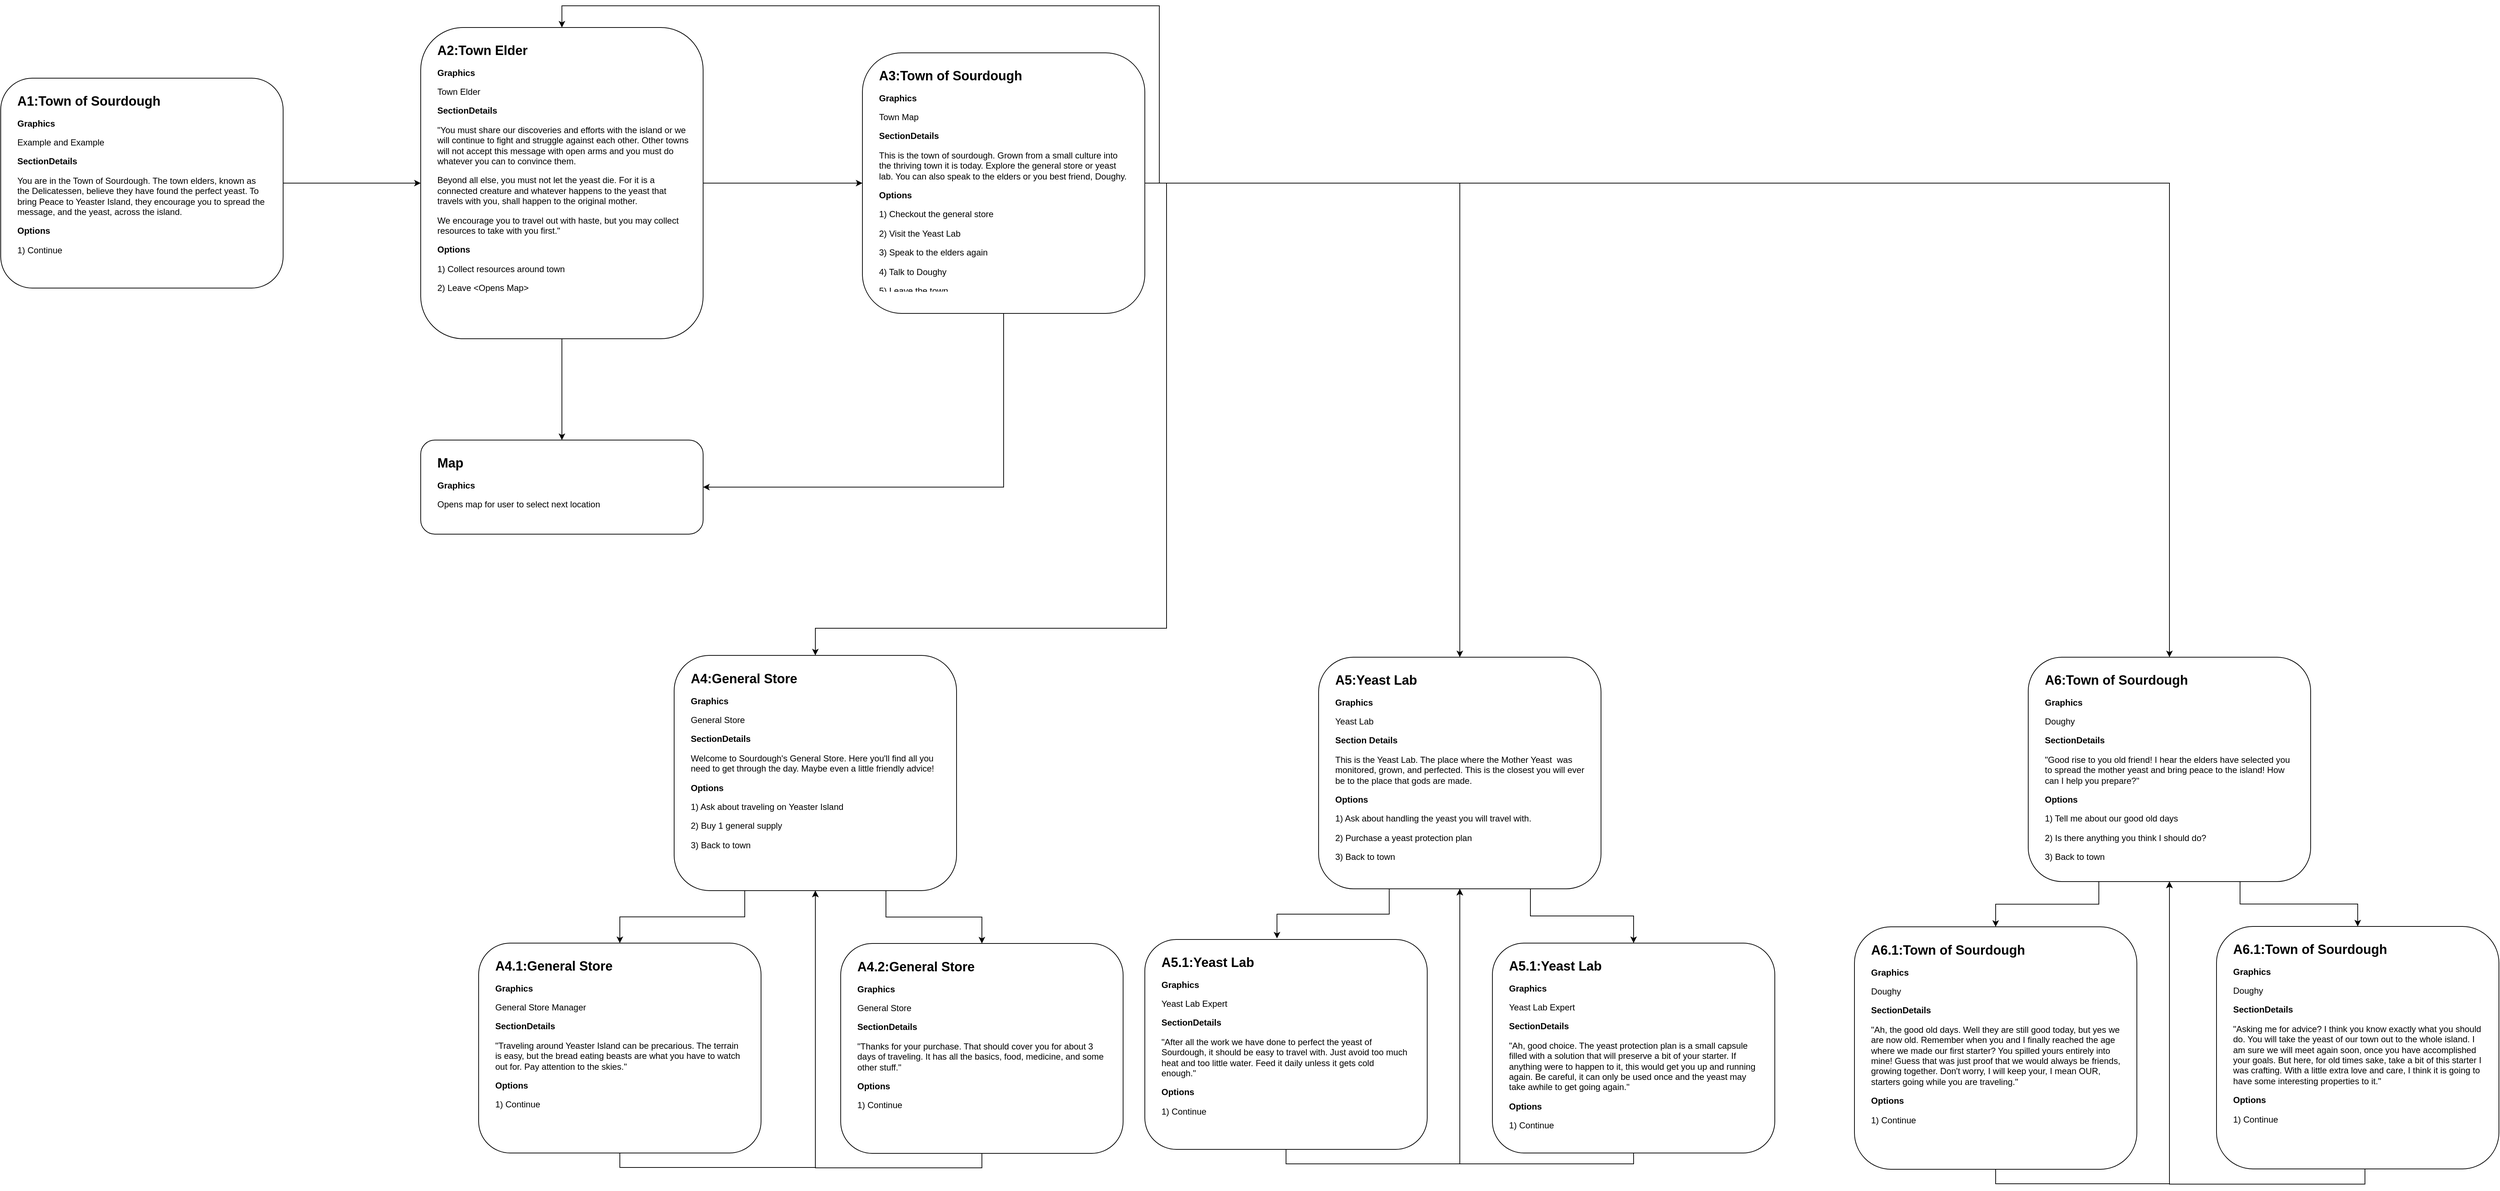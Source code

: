 <mxfile version="12.9.14" type="device"><diagram id="7yOb_aGuhLqG2yNiCJYf" name="Page-1"><mxGraphModel dx="3988" dy="2226" grid="1" gridSize="10" guides="1" tooltips="1" connect="1" arrows="1" fold="1" page="1" pageScale="1" pageWidth="4000" pageHeight="3000" math="0" shadow="0"><root><mxCell id="0"/><mxCell id="1" parent="0"/><mxCell id="aS64b1U_nP6OWpw_qMZ9-7" style="edgeStyle=orthogonalEdgeStyle;rounded=0;orthogonalLoop=1;jettySize=auto;html=1;exitX=1;exitY=0.5;exitDx=0;exitDy=0;" edge="1" parent="1" source="aS64b1U_nP6OWpw_qMZ9-2" target="aS64b1U_nP6OWpw_qMZ9-5"><mxGeometry relative="1" as="geometry"/></mxCell><mxCell id="aS64b1U_nP6OWpw_qMZ9-2" value="" style="rounded=1;whiteSpace=wrap;html=1;" vertex="1" parent="1"><mxGeometry x="100" y="160" width="390" height="290" as="geometry"/></mxCell><mxCell id="aS64b1U_nP6OWpw_qMZ9-1" value="&lt;h1 style=&quot;font-size: 18px&quot;&gt;&lt;font style=&quot;font-size: 18px&quot;&gt;A1:Town of Sourdough&lt;/font&gt;&lt;/h1&gt;&lt;p&gt;&lt;font size=&quot;1&quot;&gt;&lt;b style=&quot;font-size: 12px&quot;&gt;Graphics&lt;/b&gt;&lt;/font&gt;&lt;/p&gt;&lt;p&gt;&lt;font size=&quot;1&quot;&gt;&lt;span style=&quot;font-size: 12px&quot;&gt;Example and Example&lt;/span&gt;&lt;/font&gt;&lt;/p&gt;&lt;p&gt;&lt;font size=&quot;1&quot;&gt;&lt;b style=&quot;font-size: 12px&quot;&gt;SectionDetails&lt;/b&gt;&lt;/font&gt;&lt;/p&gt;&lt;p&gt;&lt;span&gt;You are in the Town of Sourdough. The town elders, known as the Delicatessen, believe they have found the perfect yeast. To bring Peace to Yeaster Island, they encourage you to spread the message, and the yeast, across the island.&lt;/span&gt;&lt;span&gt;&amp;nbsp;&lt;/span&gt;&lt;/p&gt;&lt;p&gt;&lt;b&gt;Options&lt;/b&gt;&lt;br&gt;&lt;/p&gt;&lt;p&gt;1) Continue&lt;/p&gt;" style="text;html=1;strokeColor=none;fillColor=none;spacing=5;spacingTop=-20;whiteSpace=wrap;overflow=hidden;rounded=0;" vertex="1" parent="1"><mxGeometry x="117.5" y="180" width="355" height="250" as="geometry"/></mxCell><mxCell id="aS64b1U_nP6OWpw_qMZ9-10" style="edgeStyle=orthogonalEdgeStyle;rounded=0;orthogonalLoop=1;jettySize=auto;html=1;exitX=1;exitY=0.5;exitDx=0;exitDy=0;entryX=0;entryY=0.5;entryDx=0;entryDy=0;" edge="1" parent="1" source="aS64b1U_nP6OWpw_qMZ9-5" target="aS64b1U_nP6OWpw_qMZ9-8"><mxGeometry relative="1" as="geometry"/></mxCell><mxCell id="aS64b1U_nP6OWpw_qMZ9-11" style="edgeStyle=orthogonalEdgeStyle;rounded=0;orthogonalLoop=1;jettySize=auto;html=1;exitX=0.5;exitY=1;exitDx=0;exitDy=0;entryX=0.5;entryY=0;entryDx=0;entryDy=0;" edge="1" parent="1" source="aS64b1U_nP6OWpw_qMZ9-5" target="aS64b1U_nP6OWpw_qMZ9-12"><mxGeometry relative="1" as="geometry"><mxPoint x="875.286" y="630" as="targetPoint"/></mxGeometry></mxCell><mxCell id="aS64b1U_nP6OWpw_qMZ9-5" value="" style="rounded=1;whiteSpace=wrap;html=1;" vertex="1" parent="1"><mxGeometry x="680" y="90" width="390" height="430" as="geometry"/></mxCell><mxCell id="aS64b1U_nP6OWpw_qMZ9-6" value="&lt;h1 style=&quot;font-size: 18px&quot;&gt;&lt;font style=&quot;font-size: 18px&quot;&gt;A2:Town Elder&lt;/font&gt;&lt;/h1&gt;&lt;p&gt;&lt;font size=&quot;1&quot;&gt;&lt;b style=&quot;font-size: 12px&quot;&gt;Graphics&lt;/b&gt;&lt;/font&gt;&lt;/p&gt;&lt;p&gt;&lt;span&gt;Town Elder&lt;/span&gt;&lt;/p&gt;&lt;p&gt;&lt;b&gt;SectionDetails&lt;/b&gt;&lt;br&gt;&lt;/p&gt;&lt;p&gt;&lt;span&gt;&quot;You must share our discoveries and efforts with the island or we will continue to fight and struggle against each other. Other towns will not accept this message with open arms and you must do whatever you can to convince them.&lt;/span&gt;&lt;/p&gt;&lt;p&gt;Beyond all else, you must not let the yeast die. For it is a connected creature and whatever happens to the yeast that travels with you, shall happen to the original mother.&lt;/p&gt;&lt;p&gt;We encourage you to travel out with haste, but you may collect resources to take with you first.&quot;&lt;/p&gt;&lt;p&gt;&lt;b&gt;Options&lt;/b&gt;&lt;br&gt;&lt;/p&gt;&lt;p&gt;1) Collect resources around town&lt;/p&gt;&lt;p&gt;2) Leave &amp;lt;Opens Map&amp;gt;&lt;/p&gt;" style="text;html=1;strokeColor=none;fillColor=none;spacing=5;spacingTop=-20;whiteSpace=wrap;overflow=hidden;rounded=0;" vertex="1" parent="1"><mxGeometry x="697.5" y="110" width="355" height="390" as="geometry"/></mxCell><mxCell id="aS64b1U_nP6OWpw_qMZ9-14" style="edgeStyle=orthogonalEdgeStyle;rounded=0;orthogonalLoop=1;jettySize=auto;html=1;exitX=0.5;exitY=1;exitDx=0;exitDy=0;entryX=1;entryY=0.5;entryDx=0;entryDy=0;" edge="1" parent="1" source="aS64b1U_nP6OWpw_qMZ9-8" target="aS64b1U_nP6OWpw_qMZ9-12"><mxGeometry relative="1" as="geometry"/></mxCell><mxCell id="aS64b1U_nP6OWpw_qMZ9-23" style="edgeStyle=orthogonalEdgeStyle;rounded=0;orthogonalLoop=1;jettySize=auto;html=1;exitX=1;exitY=0.5;exitDx=0;exitDy=0;entryX=0.5;entryY=0;entryDx=0;entryDy=0;" edge="1" parent="1" source="aS64b1U_nP6OWpw_qMZ9-8" target="aS64b1U_nP6OWpw_qMZ9-15"><mxGeometry relative="1" as="geometry"><Array as="points"><mxPoint x="1710" y="305"/><mxPoint x="1710" y="920"/><mxPoint x="1225" y="920"/></Array></mxGeometry></mxCell><mxCell id="aS64b1U_nP6OWpw_qMZ9-24" style="edgeStyle=orthogonalEdgeStyle;rounded=0;orthogonalLoop=1;jettySize=auto;html=1;exitX=1;exitY=0.5;exitDx=0;exitDy=0;entryX=0.5;entryY=0;entryDx=0;entryDy=0;" edge="1" parent="1" source="aS64b1U_nP6OWpw_qMZ9-8" target="aS64b1U_nP6OWpw_qMZ9-17"><mxGeometry relative="1" as="geometry"><Array as="points"><mxPoint x="2115" y="305"/></Array></mxGeometry></mxCell><mxCell id="aS64b1U_nP6OWpw_qMZ9-25" style="edgeStyle=orthogonalEdgeStyle;rounded=0;orthogonalLoop=1;jettySize=auto;html=1;exitX=1;exitY=0.5;exitDx=0;exitDy=0;entryX=0.5;entryY=0;entryDx=0;entryDy=0;" edge="1" parent="1" source="aS64b1U_nP6OWpw_qMZ9-8" target="aS64b1U_nP6OWpw_qMZ9-5"><mxGeometry relative="1" as="geometry"><mxPoint x="2020" y="945" as="targetPoint"/><Array as="points"><mxPoint x="1700" y="305"/><mxPoint x="1700" y="60"/><mxPoint x="875" y="60"/></Array></mxGeometry></mxCell><mxCell id="aS64b1U_nP6OWpw_qMZ9-26" style="edgeStyle=orthogonalEdgeStyle;rounded=0;orthogonalLoop=1;jettySize=auto;html=1;exitX=1;exitY=0.5;exitDx=0;exitDy=0;entryX=0.5;entryY=0;entryDx=0;entryDy=0;" edge="1" parent="1" source="aS64b1U_nP6OWpw_qMZ9-8" target="aS64b1U_nP6OWpw_qMZ9-21"><mxGeometry relative="1" as="geometry"/></mxCell><mxCell id="aS64b1U_nP6OWpw_qMZ9-8" value="" style="rounded=1;whiteSpace=wrap;html=1;" vertex="1" parent="1"><mxGeometry x="1290" y="125" width="390" height="360" as="geometry"/></mxCell><mxCell id="aS64b1U_nP6OWpw_qMZ9-9" value="&lt;h1 style=&quot;font-size: 18px&quot;&gt;&lt;font style=&quot;font-size: 18px&quot;&gt;A3:Town of Sourdough&lt;/font&gt;&lt;/h1&gt;&lt;p&gt;&lt;font size=&quot;1&quot;&gt;&lt;b style=&quot;font-size: 12px&quot;&gt;Graphics&lt;/b&gt;&lt;/font&gt;&lt;/p&gt;&lt;p&gt;&lt;span&gt;Town Map&lt;/span&gt;&lt;/p&gt;&lt;p&gt;&lt;b&gt;SectionDetails&lt;/b&gt;&lt;br&gt;&lt;/p&gt;&lt;p&gt;&lt;span&gt;This is the town of sourdough. Grown from a small culture into the thriving town it is today. Explore the general store or yeast lab. You can also speak to the elders or you best friend, Doughy.&amp;nbsp;&lt;/span&gt;&lt;/p&gt;&lt;p&gt;&lt;b&gt;Options&lt;/b&gt;&lt;br&gt;&lt;/p&gt;&lt;p&gt;1) Checkout the general store&lt;/p&gt;&lt;p&gt;2) Visit the Yeast Lab&lt;/p&gt;&lt;p&gt;3) Speak to the elders again&lt;/p&gt;&lt;p&gt;4) Talk to Doughy&lt;/p&gt;&lt;p&gt;5) Leave the town&lt;/p&gt;" style="text;html=1;strokeColor=none;fillColor=none;spacing=5;spacingTop=-20;whiteSpace=wrap;overflow=hidden;rounded=0;" vertex="1" parent="1"><mxGeometry x="1307.5" y="145" width="355" height="310" as="geometry"/></mxCell><mxCell id="aS64b1U_nP6OWpw_qMZ9-12" value="" style="rounded=1;whiteSpace=wrap;html=1;" vertex="1" parent="1"><mxGeometry x="680" y="660" width="390" height="130" as="geometry"/></mxCell><mxCell id="aS64b1U_nP6OWpw_qMZ9-13" value="&lt;h1 style=&quot;font-size: 18px&quot;&gt;&lt;font style=&quot;font-size: 18px&quot;&gt;Map&lt;/font&gt;&lt;/h1&gt;&lt;p&gt;&lt;font size=&quot;1&quot;&gt;&lt;b style=&quot;font-size: 12px&quot;&gt;Graphics&lt;/b&gt;&lt;/font&gt;&lt;/p&gt;&lt;p&gt;&lt;span&gt;Opens map for user to select next location&lt;/span&gt;&lt;/p&gt;&lt;p&gt;&lt;br&gt;&lt;/p&gt;" style="text;html=1;strokeColor=none;fillColor=none;spacing=5;spacingTop=-20;whiteSpace=wrap;overflow=hidden;rounded=0;" vertex="1" parent="1"><mxGeometry x="697.5" y="680" width="355" height="100" as="geometry"/></mxCell><mxCell id="aS64b1U_nP6OWpw_qMZ9-38" style="edgeStyle=orthogonalEdgeStyle;rounded=0;orthogonalLoop=1;jettySize=auto;html=1;exitX=0.25;exitY=1;exitDx=0;exitDy=0;" edge="1" parent="1" source="aS64b1U_nP6OWpw_qMZ9-15" target="aS64b1U_nP6OWpw_qMZ9-28"><mxGeometry relative="1" as="geometry"/></mxCell><mxCell id="aS64b1U_nP6OWpw_qMZ9-39" style="edgeStyle=orthogonalEdgeStyle;rounded=0;orthogonalLoop=1;jettySize=auto;html=1;exitX=0.75;exitY=1;exitDx=0;exitDy=0;entryX=0.5;entryY=0;entryDx=0;entryDy=0;" edge="1" parent="1" source="aS64b1U_nP6OWpw_qMZ9-15" target="aS64b1U_nP6OWpw_qMZ9-36"><mxGeometry relative="1" as="geometry"/></mxCell><mxCell id="aS64b1U_nP6OWpw_qMZ9-15" value="" style="rounded=1;whiteSpace=wrap;html=1;" vertex="1" parent="1"><mxGeometry x="1030" y="957.5" width="390" height="325" as="geometry"/></mxCell><mxCell id="aS64b1U_nP6OWpw_qMZ9-16" value="&lt;h1 style=&quot;font-size: 18px&quot;&gt;&lt;font style=&quot;font-size: 18px&quot;&gt;A4:General Store&lt;/font&gt;&lt;/h1&gt;&lt;p&gt;&lt;font size=&quot;1&quot;&gt;&lt;b style=&quot;font-size: 12px&quot;&gt;Graphics&lt;/b&gt;&lt;/font&gt;&lt;/p&gt;&lt;p&gt;&lt;span&gt;General Store&lt;/span&gt;&lt;/p&gt;&lt;p&gt;&lt;b&gt;SectionDetails&lt;/b&gt;&lt;br&gt;&lt;/p&gt;&lt;p&gt;&lt;span&gt;Welcome to Sourdough's General Store. Here you'll find all you need to get through the day. Maybe even a little friendly advice!&lt;/span&gt;&lt;/p&gt;&lt;p&gt;&lt;b&gt;Options&lt;/b&gt;&lt;br&gt;&lt;/p&gt;&lt;p&gt;1) Ask about traveling on Yeaster Island&lt;/p&gt;&lt;p&gt;2) Buy 1 general supply&lt;/p&gt;&lt;p&gt;3) Back to town&lt;/p&gt;" style="text;html=1;strokeColor=none;fillColor=none;spacing=5;spacingTop=-20;whiteSpace=wrap;overflow=hidden;rounded=0;" vertex="1" parent="1"><mxGeometry x="1047.5" y="977.5" width="355" height="285" as="geometry"/></mxCell><mxCell id="aS64b1U_nP6OWpw_qMZ9-40" style="edgeStyle=orthogonalEdgeStyle;rounded=0;orthogonalLoop=1;jettySize=auto;html=1;exitX=0.25;exitY=1;exitDx=0;exitDy=0;entryX=0.468;entryY=-0.005;entryDx=0;entryDy=0;entryPerimeter=0;" edge="1" parent="1" source="aS64b1U_nP6OWpw_qMZ9-17" target="aS64b1U_nP6OWpw_qMZ9-30"><mxGeometry relative="1" as="geometry"/></mxCell><mxCell id="aS64b1U_nP6OWpw_qMZ9-41" style="edgeStyle=orthogonalEdgeStyle;rounded=0;orthogonalLoop=1;jettySize=auto;html=1;exitX=0.75;exitY=1;exitDx=0;exitDy=0;entryX=0.5;entryY=0;entryDx=0;entryDy=0;" edge="1" parent="1" source="aS64b1U_nP6OWpw_qMZ9-17" target="aS64b1U_nP6OWpw_qMZ9-34"><mxGeometry relative="1" as="geometry"/></mxCell><mxCell id="aS64b1U_nP6OWpw_qMZ9-17" value="" style="rounded=1;whiteSpace=wrap;html=1;" vertex="1" parent="1"><mxGeometry x="1920" y="960" width="390" height="320" as="geometry"/></mxCell><mxCell id="aS64b1U_nP6OWpw_qMZ9-18" value="&lt;h1 style=&quot;font-size: 18px&quot;&gt;&lt;font style=&quot;font-size: 18px&quot;&gt;A5:Yeast Lab&lt;/font&gt;&lt;/h1&gt;&lt;p&gt;&lt;font size=&quot;1&quot;&gt;&lt;b style=&quot;font-size: 12px&quot;&gt;Graphics&lt;/b&gt;&lt;/font&gt;&lt;/p&gt;&lt;p&gt;&lt;span&gt;Yeast Lab&lt;/span&gt;&lt;/p&gt;&lt;p&gt;&lt;b&gt;Section Details&lt;/b&gt;&lt;br&gt;&lt;/p&gt;&lt;p&gt;&lt;span&gt;This is the Yeast Lab. The place where the Mother Yeast&amp;nbsp; was monitored, grown, and perfected. This is the closest you will ever be to the place that gods are made.&lt;/span&gt;&lt;/p&gt;&lt;p&gt;&lt;b&gt;Options&lt;/b&gt;&lt;br&gt;&lt;/p&gt;&lt;p&gt;1) Ask about handling the yeast you will travel with.&lt;/p&gt;&lt;p&gt;2) Purchase a yeast protection plan&lt;/p&gt;&lt;p&gt;3) Back to town&lt;/p&gt;" style="text;html=1;strokeColor=none;fillColor=none;spacing=5;spacingTop=-20;whiteSpace=wrap;overflow=hidden;rounded=0;" vertex="1" parent="1"><mxGeometry x="1937.5" y="980" width="355" height="280" as="geometry"/></mxCell><mxCell id="aS64b1U_nP6OWpw_qMZ9-42" style="edgeStyle=orthogonalEdgeStyle;rounded=0;orthogonalLoop=1;jettySize=auto;html=1;exitX=0.25;exitY=1;exitDx=0;exitDy=0;entryX=0.5;entryY=0;entryDx=0;entryDy=0;" edge="1" parent="1" source="aS64b1U_nP6OWpw_qMZ9-21" target="aS64b1U_nP6OWpw_qMZ9-32"><mxGeometry relative="1" as="geometry"/></mxCell><mxCell id="aS64b1U_nP6OWpw_qMZ9-45" style="edgeStyle=orthogonalEdgeStyle;rounded=0;orthogonalLoop=1;jettySize=auto;html=1;exitX=0.75;exitY=1;exitDx=0;exitDy=0;entryX=0.5;entryY=0;entryDx=0;entryDy=0;" edge="1" parent="1" source="aS64b1U_nP6OWpw_qMZ9-21" target="aS64b1U_nP6OWpw_qMZ9-43"><mxGeometry relative="1" as="geometry"/></mxCell><mxCell id="aS64b1U_nP6OWpw_qMZ9-21" value="" style="rounded=1;whiteSpace=wrap;html=1;" vertex="1" parent="1"><mxGeometry x="2900" y="960" width="390" height="310" as="geometry"/></mxCell><mxCell id="aS64b1U_nP6OWpw_qMZ9-22" value="&lt;h1 style=&quot;font-size: 18px&quot;&gt;&lt;font style=&quot;font-size: 18px&quot;&gt;A6:Town of Sourdough&lt;/font&gt;&lt;/h1&gt;&lt;p&gt;&lt;font size=&quot;1&quot;&gt;&lt;b style=&quot;font-size: 12px&quot;&gt;Graphics&lt;/b&gt;&lt;/font&gt;&lt;/p&gt;&lt;p&gt;&lt;span&gt;Doughy&lt;/span&gt;&lt;/p&gt;&lt;p&gt;&lt;b&gt;SectionDetails&lt;/b&gt;&lt;br&gt;&lt;/p&gt;&lt;p&gt;&lt;span&gt;&quot;Good rise to you old friend! I hear the elders have selected you to spread the mother yeast and bring peace to the island! How can I help you prepare?&quot;&lt;/span&gt;&lt;/p&gt;&lt;p&gt;&lt;b&gt;Options&lt;/b&gt;&lt;br&gt;&lt;/p&gt;&lt;p&gt;1) Tell me about our good old days&lt;/p&gt;&lt;p&gt;2) Is there anything you think I should do?&lt;/p&gt;&lt;p&gt;3) Back to town&lt;/p&gt;" style="text;html=1;strokeColor=none;fillColor=none;spacing=5;spacingTop=-20;whiteSpace=wrap;overflow=hidden;rounded=0;" vertex="1" parent="1"><mxGeometry x="2917.5" y="980" width="355" height="270" as="geometry"/></mxCell><mxCell id="aS64b1U_nP6OWpw_qMZ9-49" style="edgeStyle=orthogonalEdgeStyle;rounded=0;orthogonalLoop=1;jettySize=auto;html=1;exitX=0.5;exitY=1;exitDx=0;exitDy=0;entryX=0.5;entryY=1;entryDx=0;entryDy=0;" edge="1" parent="1" source="aS64b1U_nP6OWpw_qMZ9-28" target="aS64b1U_nP6OWpw_qMZ9-15"><mxGeometry relative="1" as="geometry"/></mxCell><mxCell id="aS64b1U_nP6OWpw_qMZ9-28" value="" style="rounded=1;whiteSpace=wrap;html=1;" vertex="1" parent="1"><mxGeometry x="760" y="1355.0" width="390" height="290" as="geometry"/></mxCell><mxCell id="aS64b1U_nP6OWpw_qMZ9-29" value="&lt;h1 style=&quot;font-size: 18px&quot;&gt;&lt;font style=&quot;font-size: 18px&quot;&gt;A4.1:General Store&lt;/font&gt;&lt;/h1&gt;&lt;p&gt;&lt;font size=&quot;1&quot;&gt;&lt;b style=&quot;font-size: 12px&quot;&gt;Graphics&lt;/b&gt;&lt;/font&gt;&lt;/p&gt;&lt;p&gt;&lt;span&gt;General Store Manager&lt;/span&gt;&lt;/p&gt;&lt;p&gt;&lt;b&gt;SectionDetails&lt;/b&gt;&lt;br&gt;&lt;/p&gt;&lt;p&gt;&lt;span&gt;&quot;Traveling around Yeaster Island can be precarious. The terrain is easy, but the bread eating beasts are what you have to watch out for. Pay attention to the skies.&quot;&lt;/span&gt;&lt;/p&gt;&lt;p&gt;&lt;b&gt;Options&lt;/b&gt;&lt;br&gt;&lt;/p&gt;&lt;p&gt;1) Continue&lt;/p&gt;" style="text;html=1;strokeColor=none;fillColor=none;spacing=5;spacingTop=-20;whiteSpace=wrap;overflow=hidden;rounded=0;" vertex="1" parent="1"><mxGeometry x="777.5" y="1375.0" width="355" height="250" as="geometry"/></mxCell><mxCell id="aS64b1U_nP6OWpw_qMZ9-46" style="edgeStyle=orthogonalEdgeStyle;rounded=0;orthogonalLoop=1;jettySize=auto;html=1;exitX=0.5;exitY=1;exitDx=0;exitDy=0;entryX=0.5;entryY=1;entryDx=0;entryDy=0;" edge="1" parent="1" source="aS64b1U_nP6OWpw_qMZ9-30" target="aS64b1U_nP6OWpw_qMZ9-17"><mxGeometry relative="1" as="geometry"/></mxCell><mxCell id="aS64b1U_nP6OWpw_qMZ9-30" value="" style="rounded=1;whiteSpace=wrap;html=1;" vertex="1" parent="1"><mxGeometry x="1680" y="1350.0" width="390" height="290" as="geometry"/></mxCell><mxCell id="aS64b1U_nP6OWpw_qMZ9-31" value="&lt;h1 style=&quot;font-size: 18px&quot;&gt;&lt;font style=&quot;font-size: 18px&quot;&gt;A5.1:Yeast Lab&lt;/font&gt;&lt;/h1&gt;&lt;p&gt;&lt;font size=&quot;1&quot;&gt;&lt;b style=&quot;font-size: 12px&quot;&gt;Graphics&lt;/b&gt;&lt;/font&gt;&lt;/p&gt;&lt;p&gt;&lt;span&gt;Yeast Lab Expert&lt;/span&gt;&lt;/p&gt;&lt;p&gt;&lt;b&gt;SectionDetails&lt;/b&gt;&lt;br&gt;&lt;/p&gt;&lt;p&gt;&lt;span&gt;&quot;After all the work we have done to perfect the yeast of Sourdough, it should be easy to travel with. Just avoid too much heat and too little water. Feed it daily unless it gets cold enough.&quot;&lt;/span&gt;&lt;span&gt;&amp;nbsp;&lt;/span&gt;&lt;/p&gt;&lt;p&gt;&lt;b&gt;Options&lt;/b&gt;&lt;br&gt;&lt;/p&gt;&lt;p&gt;1) Continue&lt;/p&gt;" style="text;html=1;strokeColor=none;fillColor=none;spacing=5;spacingTop=-20;whiteSpace=wrap;overflow=hidden;rounded=0;" vertex="1" parent="1"><mxGeometry x="1697.5" y="1370.0" width="355" height="250" as="geometry"/></mxCell><mxCell id="aS64b1U_nP6OWpw_qMZ9-50" style="edgeStyle=orthogonalEdgeStyle;rounded=0;orthogonalLoop=1;jettySize=auto;html=1;exitX=0.5;exitY=1;exitDx=0;exitDy=0;entryX=0.5;entryY=1;entryDx=0;entryDy=0;" edge="1" parent="1" source="aS64b1U_nP6OWpw_qMZ9-32" target="aS64b1U_nP6OWpw_qMZ9-21"><mxGeometry relative="1" as="geometry"/></mxCell><mxCell id="aS64b1U_nP6OWpw_qMZ9-32" value="" style="rounded=1;whiteSpace=wrap;html=1;" vertex="1" parent="1"><mxGeometry x="2660" y="1332.5" width="390" height="335" as="geometry"/></mxCell><mxCell id="aS64b1U_nP6OWpw_qMZ9-33" value="&lt;h1 style=&quot;font-size: 18px&quot;&gt;&lt;font style=&quot;font-size: 18px&quot;&gt;A6.1:Town of Sourdough&lt;/font&gt;&lt;/h1&gt;&lt;p&gt;&lt;font size=&quot;1&quot;&gt;&lt;b style=&quot;font-size: 12px&quot;&gt;Graphics&lt;/b&gt;&lt;/font&gt;&lt;/p&gt;&lt;p&gt;&lt;span&gt;Doughy&lt;/span&gt;&lt;/p&gt;&lt;p&gt;&lt;b&gt;SectionDetails&lt;/b&gt;&lt;br&gt;&lt;/p&gt;&lt;p&gt;&lt;span&gt;&quot;Ah, the good old days. Well they are still good today, but yes we are now old. Remember when you and I finally reached the age where we made our first starter? You spilled yours entirely into mine! Guess that was just proof that we would always be friends, growing together. Don't worry, I will keep your, I mean OUR, starters going while you are traveling.&quot;&lt;/span&gt;&lt;/p&gt;&lt;p&gt;&lt;b&gt;Options&lt;/b&gt;&lt;br&gt;&lt;/p&gt;&lt;p&gt;1) Continue&lt;/p&gt;" style="text;html=1;strokeColor=none;fillColor=none;spacing=5;spacingTop=-20;whiteSpace=wrap;overflow=hidden;rounded=0;" vertex="1" parent="1"><mxGeometry x="2677.5" y="1352.5" width="355" height="295" as="geometry"/></mxCell><mxCell id="aS64b1U_nP6OWpw_qMZ9-47" style="edgeStyle=orthogonalEdgeStyle;rounded=0;orthogonalLoop=1;jettySize=auto;html=1;exitX=0.5;exitY=1;exitDx=0;exitDy=0;entryX=0.5;entryY=1;entryDx=0;entryDy=0;" edge="1" parent="1" source="aS64b1U_nP6OWpw_qMZ9-34" target="aS64b1U_nP6OWpw_qMZ9-17"><mxGeometry relative="1" as="geometry"><Array as="points"><mxPoint x="2355" y="1660"/><mxPoint x="2115" y="1660"/></Array></mxGeometry></mxCell><mxCell id="aS64b1U_nP6OWpw_qMZ9-34" value="" style="rounded=1;whiteSpace=wrap;html=1;" vertex="1" parent="1"><mxGeometry x="2160" y="1355.0" width="390" height="290" as="geometry"/></mxCell><mxCell id="aS64b1U_nP6OWpw_qMZ9-35" value="&lt;h1 style=&quot;font-size: 18px&quot;&gt;&lt;font style=&quot;font-size: 18px&quot;&gt;A5.1:Yeast Lab&lt;/font&gt;&lt;/h1&gt;&lt;p&gt;&lt;font size=&quot;1&quot;&gt;&lt;b style=&quot;font-size: 12px&quot;&gt;Graphics&lt;/b&gt;&lt;/font&gt;&lt;/p&gt;&lt;p&gt;&lt;span&gt;Yeast Lab Expert&lt;/span&gt;&lt;/p&gt;&lt;p&gt;&lt;b&gt;SectionDetails&lt;/b&gt;&lt;br&gt;&lt;/p&gt;&lt;p&gt;&lt;span&gt;&quot;Ah, good choice. The yeast protection plan is a small capsule filled with a solution that will preserve a bit of your starter. If anything were to happen to it, this would get you up and running again. Be careful, it can only be used once and the yeast may take awhile to get going again.&quot;&lt;/span&gt;&lt;span&gt;&amp;nbsp;&lt;/span&gt;&lt;/p&gt;&lt;p&gt;&lt;b&gt;Options&lt;/b&gt;&lt;br&gt;&lt;/p&gt;&lt;p&gt;1) Continue&lt;/p&gt;" style="text;html=1;strokeColor=none;fillColor=none;spacing=5;spacingTop=-20;whiteSpace=wrap;overflow=hidden;rounded=0;" vertex="1" parent="1"><mxGeometry x="2177.5" y="1375.0" width="355" height="250" as="geometry"/></mxCell><mxCell id="aS64b1U_nP6OWpw_qMZ9-48" style="edgeStyle=orthogonalEdgeStyle;rounded=0;orthogonalLoop=1;jettySize=auto;html=1;exitX=0.5;exitY=1;exitDx=0;exitDy=0;entryX=0.5;entryY=1;entryDx=0;entryDy=0;" edge="1" parent="1" source="aS64b1U_nP6OWpw_qMZ9-36" target="aS64b1U_nP6OWpw_qMZ9-15"><mxGeometry relative="1" as="geometry"/></mxCell><mxCell id="aS64b1U_nP6OWpw_qMZ9-36" value="" style="rounded=1;whiteSpace=wrap;html=1;" vertex="1" parent="1"><mxGeometry x="1260" y="1355.5" width="390" height="290" as="geometry"/></mxCell><mxCell id="aS64b1U_nP6OWpw_qMZ9-37" value="&lt;h1 style=&quot;font-size: 18px&quot;&gt;&lt;font style=&quot;font-size: 18px&quot;&gt;A4.2:General Store&lt;/font&gt;&lt;/h1&gt;&lt;p&gt;&lt;font size=&quot;1&quot;&gt;&lt;b style=&quot;font-size: 12px&quot;&gt;Graphics&lt;/b&gt;&lt;/font&gt;&lt;/p&gt;&lt;p&gt;&lt;span&gt;General Store&lt;/span&gt;&lt;/p&gt;&lt;p&gt;&lt;b&gt;SectionDetails&lt;/b&gt;&lt;br&gt;&lt;/p&gt;&lt;p&gt;&lt;span&gt;&quot;Thanks for your purchase. That should cover you for about 3 days of traveling. It has all the basics, food, medicine, and some other stuff.&quot;&lt;/span&gt;&lt;/p&gt;&lt;p&gt;&lt;b&gt;Options&lt;/b&gt;&lt;br&gt;&lt;/p&gt;&lt;p&gt;1) Continue&lt;/p&gt;" style="text;html=1;strokeColor=none;fillColor=none;spacing=5;spacingTop=-20;whiteSpace=wrap;overflow=hidden;rounded=0;" vertex="1" parent="1"><mxGeometry x="1277.5" y="1375.5" width="355" height="250" as="geometry"/></mxCell><mxCell id="aS64b1U_nP6OWpw_qMZ9-51" style="edgeStyle=orthogonalEdgeStyle;rounded=0;orthogonalLoop=1;jettySize=auto;html=1;exitX=0.5;exitY=1;exitDx=0;exitDy=0;entryX=0.5;entryY=1;entryDx=0;entryDy=0;" edge="1" parent="1" source="aS64b1U_nP6OWpw_qMZ9-43" target="aS64b1U_nP6OWpw_qMZ9-21"><mxGeometry relative="1" as="geometry"><Array as="points"><mxPoint x="3365" y="1688"/><mxPoint x="3095" y="1688"/></Array></mxGeometry></mxCell><mxCell id="aS64b1U_nP6OWpw_qMZ9-43" value="" style="rounded=1;whiteSpace=wrap;html=1;" vertex="1" parent="1"><mxGeometry x="3160" y="1332" width="390" height="335" as="geometry"/></mxCell><mxCell id="aS64b1U_nP6OWpw_qMZ9-44" value="&lt;h1 style=&quot;font-size: 18px&quot;&gt;&lt;font style=&quot;font-size: 18px&quot;&gt;A6.1:Town of Sourdough&lt;/font&gt;&lt;/h1&gt;&lt;p&gt;&lt;font size=&quot;1&quot;&gt;&lt;b style=&quot;font-size: 12px&quot;&gt;Graphics&lt;/b&gt;&lt;/font&gt;&lt;/p&gt;&lt;p&gt;&lt;span&gt;Doughy&lt;/span&gt;&lt;/p&gt;&lt;p&gt;&lt;b&gt;SectionDetails&lt;/b&gt;&lt;br&gt;&lt;/p&gt;&lt;p&gt;&lt;span&gt;&quot;Asking me for advice? I think you know exactly what you should do. You will take the yeast of our town out to the whole island. I am sure we will meet again soon, once you have accomplished your goals. But here, for old times sake, take a bit of this starter I was crafting. With a little extra love and care, I think it is going to have some interesting properties to it.&quot;&amp;nbsp;&lt;/span&gt;&lt;/p&gt;&lt;p&gt;&lt;b&gt;Options&lt;/b&gt;&lt;br&gt;&lt;/p&gt;&lt;p&gt;1) Continue&lt;/p&gt;" style="text;html=1;strokeColor=none;fillColor=none;spacing=5;spacingTop=-20;whiteSpace=wrap;overflow=hidden;rounded=0;" vertex="1" parent="1"><mxGeometry x="3177.5" y="1352" width="355" height="295" as="geometry"/></mxCell></root></mxGraphModel></diagram></mxfile>